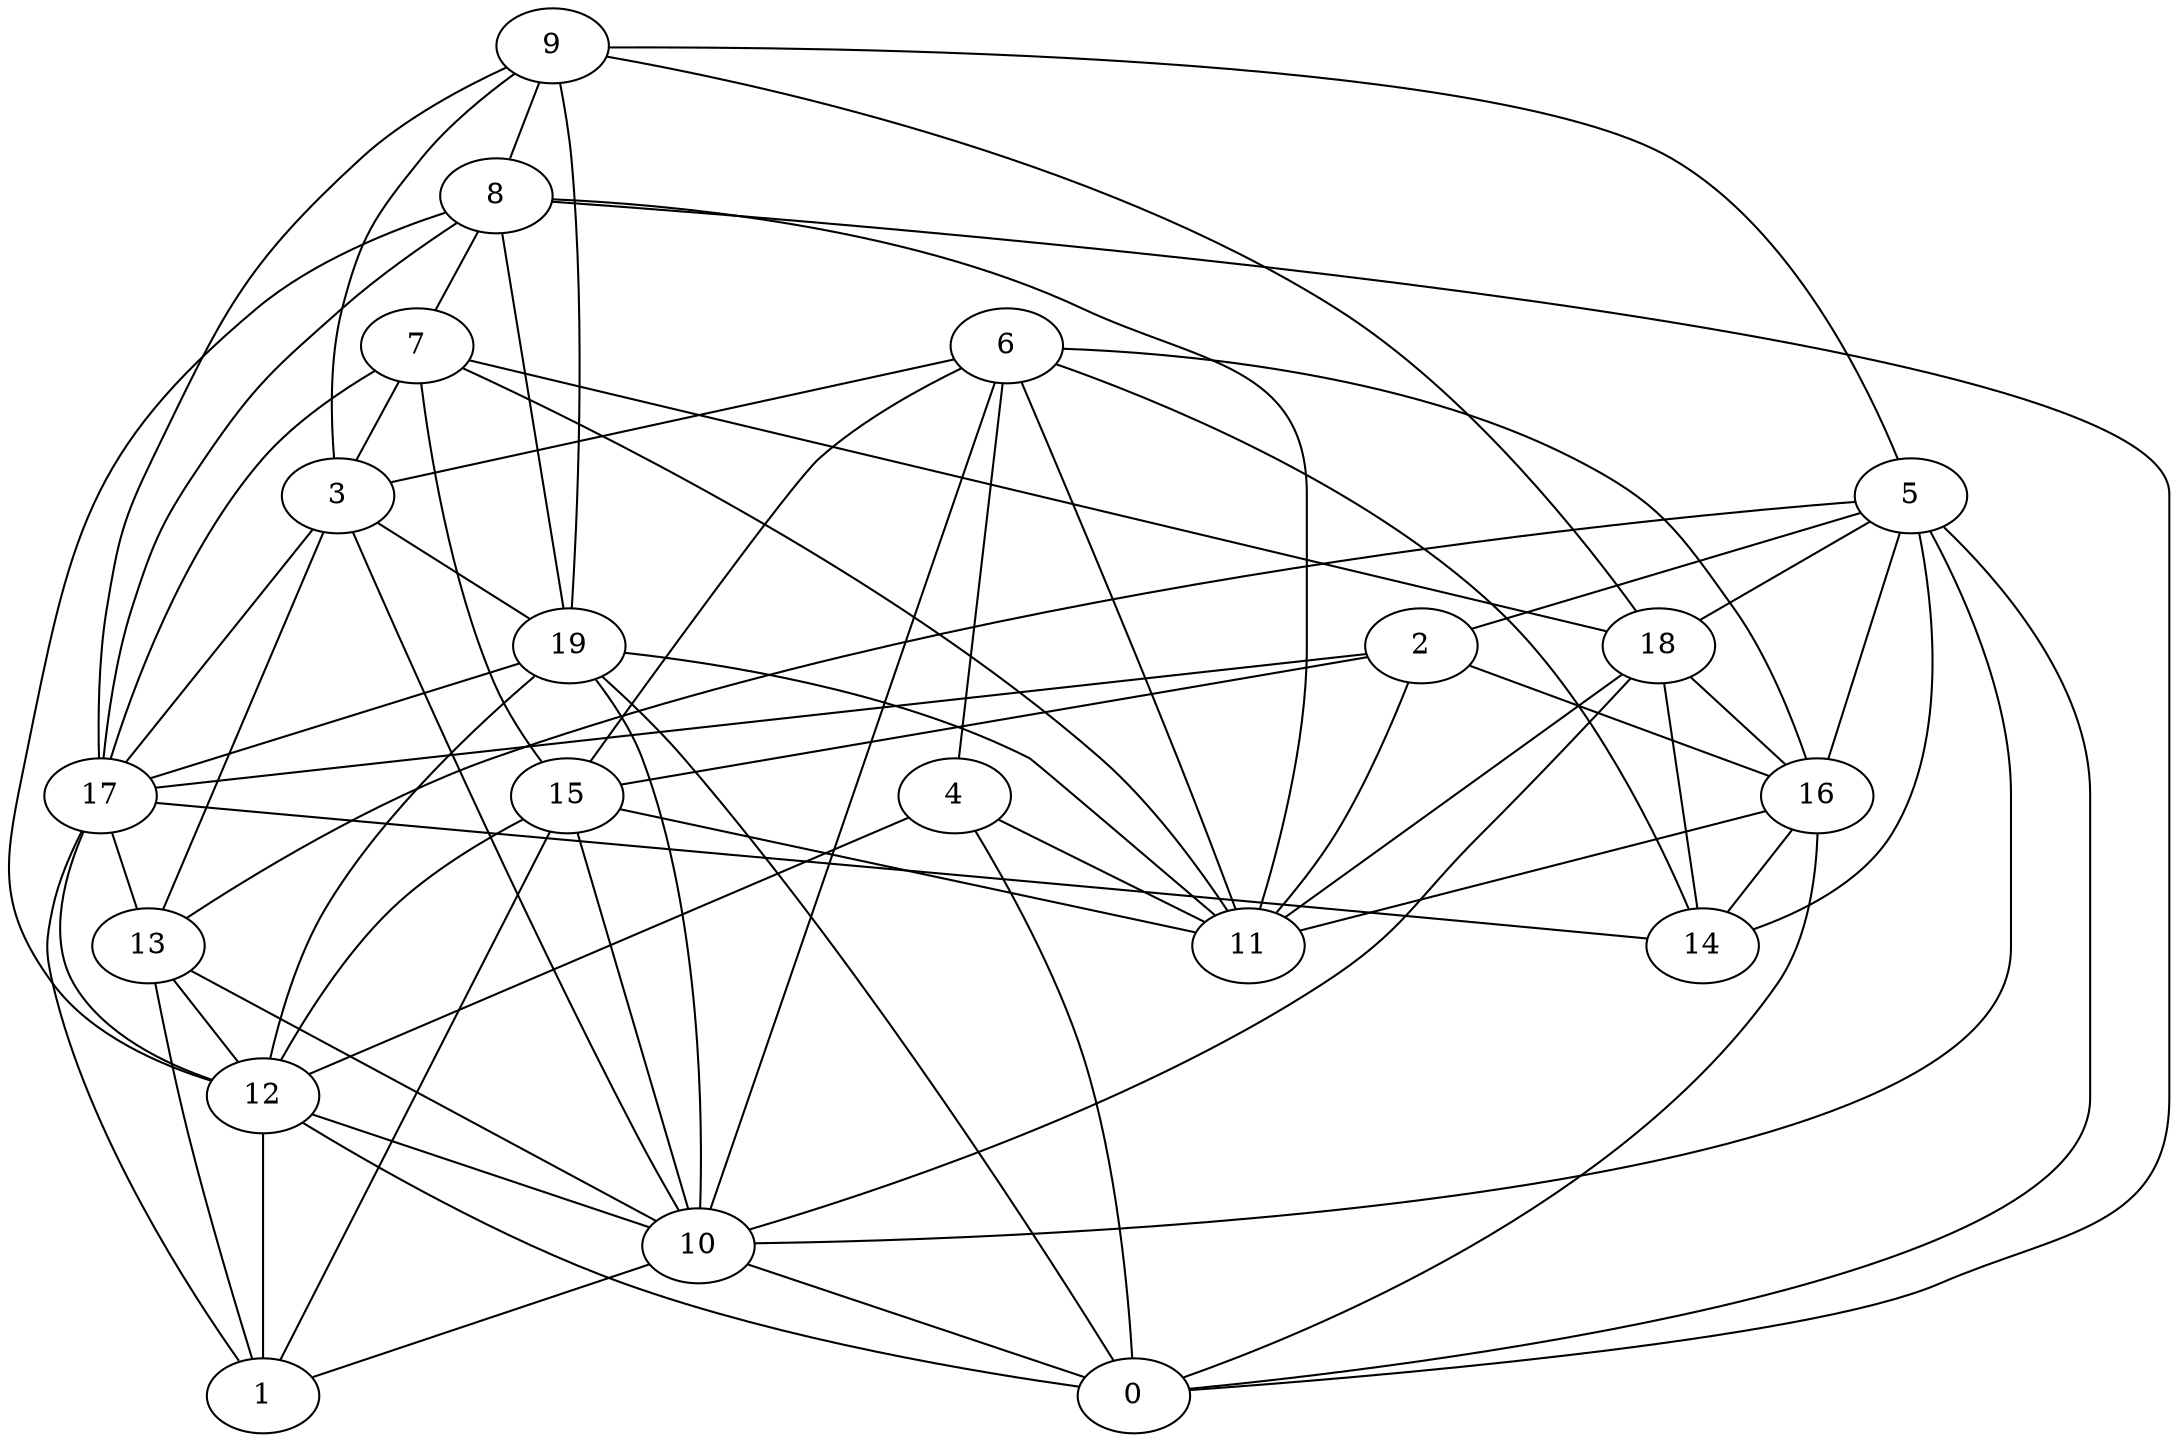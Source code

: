digraph GG_graph {

subgraph G_graph {
edge [color = black]
"12" -> "1" [dir = none]
"12" -> "10" [dir = none]
"3" -> "13" [dir = none]
"3" -> "17" [dir = none]
"16" -> "14" [dir = none]
"16" -> "0" [dir = none]
"16" -> "11" [dir = none]
"8" -> "0" [dir = none]
"8" -> "19" [dir = none]
"8" -> "7" [dir = none]
"8" -> "17" [dir = none]
"17" -> "12" [dir = none]
"17" -> "13" [dir = none]
"17" -> "14" [dir = none]
"17" -> "1" [dir = none]
"7" -> "17" [dir = none]
"7" -> "18" [dir = none]
"7" -> "11" [dir = none]
"7" -> "15" [dir = none]
"2" -> "17" [dir = none]
"2" -> "15" [dir = none]
"2" -> "16" [dir = none]
"4" -> "12" [dir = none]
"4" -> "11" [dir = none]
"4" -> "0" [dir = none]
"10" -> "0" [dir = none]
"10" -> "1" [dir = none]
"13" -> "12" [dir = none]
"13" -> "1" [dir = none]
"15" -> "11" [dir = none]
"15" -> "1" [dir = none]
"15" -> "10" [dir = none]
"15" -> "12" [dir = none]
"18" -> "11" [dir = none]
"18" -> "14" [dir = none]
"18" -> "16" [dir = none]
"19" -> "11" [dir = none]
"19" -> "10" [dir = none]
"19" -> "0" [dir = none]
"19" -> "12" [dir = none]
"19" -> "17" [dir = none]
"6" -> "11" [dir = none]
"6" -> "14" [dir = none]
"6" -> "4" [dir = none]
"6" -> "15" [dir = none]
"6" -> "3" [dir = none]
"9" -> "17" [dir = none]
"9" -> "19" [dir = none]
"9" -> "3" [dir = none]
"9" -> "18" [dir = none]
"5" -> "18" [dir = none]
"5" -> "2" [dir = none]
"5" -> "0" [dir = none]
"5" -> "10" [dir = none]
"5" -> "16" [dir = none]
"5" -> "14" [dir = none]
"5" -> "13" [dir = none]
"12" -> "0" [dir = none]
"6" -> "16" [dir = none]
"3" -> "10" [dir = none]
"3" -> "19" [dir = none]
"18" -> "10" [dir = none]
"2" -> "11" [dir = none]
"7" -> "3" [dir = none]
"8" -> "11" [dir = none]
"9" -> "8" [dir = none]
"8" -> "12" [dir = none]
"6" -> "10" [dir = none]
"13" -> "10" [dir = none]
"9" -> "5" [dir = none]
}

}
